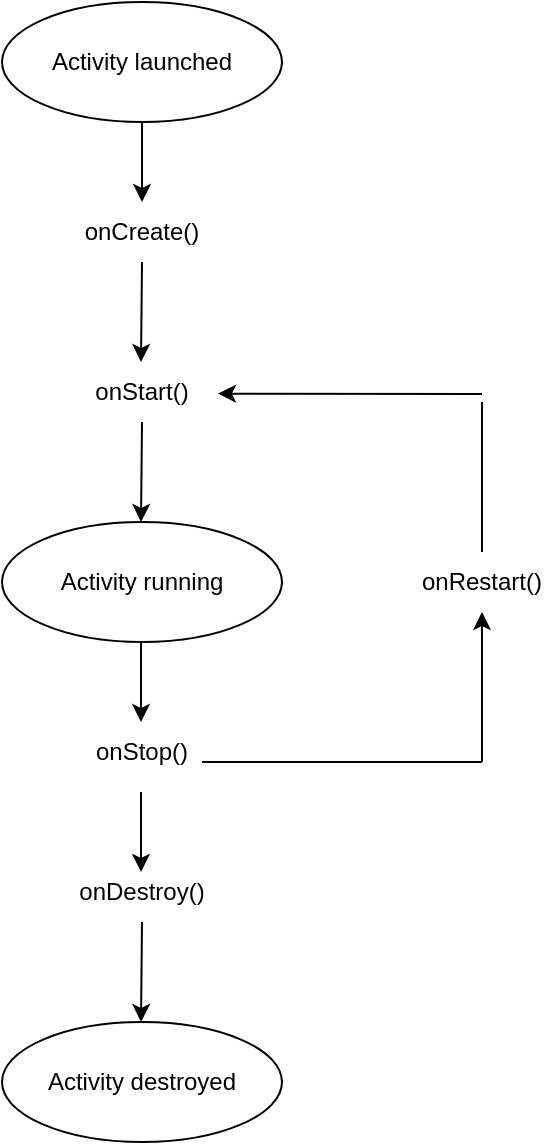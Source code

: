 <mxfile version="26.1.0">
  <diagram name="第 1 页" id="GKVlA3Yf4YcbFKZeoxxk">
    <mxGraphModel dx="620" dy="898" grid="1" gridSize="10" guides="1" tooltips="1" connect="1" arrows="1" fold="1" page="1" pageScale="1" pageWidth="827" pageHeight="1169" math="0" shadow="0">
      <root>
        <mxCell id="0" />
        <mxCell id="1" parent="0" />
        <mxCell id="lhvnYu_v4vNuFo9bR72b-1" value="Activity launched" style="ellipse;whiteSpace=wrap;html=1;" vertex="1" parent="1">
          <mxGeometry x="240" y="170" width="140" height="60" as="geometry" />
        </mxCell>
        <mxCell id="lhvnYu_v4vNuFo9bR72b-3" value="Activity running" style="ellipse;whiteSpace=wrap;html=1;" vertex="1" parent="1">
          <mxGeometry x="240" y="430" width="140" height="60" as="geometry" />
        </mxCell>
        <mxCell id="lhvnYu_v4vNuFo9bR72b-5" value="Activity destroyed" style="ellipse;whiteSpace=wrap;html=1;" vertex="1" parent="1">
          <mxGeometry x="240" y="680" width="140" height="60" as="geometry" />
        </mxCell>
        <mxCell id="lhvnYu_v4vNuFo9bR72b-6" value="onCreate()" style="text;html=1;align=center;verticalAlign=middle;whiteSpace=wrap;rounded=0;" vertex="1" parent="1">
          <mxGeometry x="280" y="270" width="60" height="30" as="geometry" />
        </mxCell>
        <mxCell id="lhvnYu_v4vNuFo9bR72b-7" value="onStart()" style="text;html=1;align=center;verticalAlign=middle;whiteSpace=wrap;rounded=0;" vertex="1" parent="1">
          <mxGeometry x="280" y="350" width="60" height="30" as="geometry" />
        </mxCell>
        <mxCell id="lhvnYu_v4vNuFo9bR72b-8" value="onStop()" style="text;html=1;align=center;verticalAlign=middle;whiteSpace=wrap;rounded=0;" vertex="1" parent="1">
          <mxGeometry x="280" y="530" width="60" height="30" as="geometry" />
        </mxCell>
        <mxCell id="lhvnYu_v4vNuFo9bR72b-9" value="onDestroy()" style="text;html=1;align=center;verticalAlign=middle;whiteSpace=wrap;rounded=0;" vertex="1" parent="1">
          <mxGeometry x="280" y="600" width="60" height="30" as="geometry" />
        </mxCell>
        <mxCell id="lhvnYu_v4vNuFo9bR72b-10" value="onRestart()" style="text;html=1;align=center;verticalAlign=middle;whiteSpace=wrap;rounded=0;" vertex="1" parent="1">
          <mxGeometry x="450" y="445" width="60" height="30" as="geometry" />
        </mxCell>
        <mxCell id="lhvnYu_v4vNuFo9bR72b-11" value="" style="endArrow=classic;html=1;rounded=0;exitX=0.5;exitY=1;exitDx=0;exitDy=0;entryX=0.5;entryY=0;entryDx=0;entryDy=0;" edge="1" parent="1" source="lhvnYu_v4vNuFo9bR72b-1" target="lhvnYu_v4vNuFo9bR72b-6">
          <mxGeometry width="50" height="50" relative="1" as="geometry">
            <mxPoint x="300" y="480" as="sourcePoint" />
            <mxPoint x="350" y="430" as="targetPoint" />
          </mxGeometry>
        </mxCell>
        <mxCell id="lhvnYu_v4vNuFo9bR72b-12" value="" style="endArrow=classic;html=1;rounded=0;entryX=1.133;entryY=0.527;entryDx=0;entryDy=0;entryPerimeter=0;" edge="1" parent="1" target="lhvnYu_v4vNuFo9bR72b-7">
          <mxGeometry width="50" height="50" relative="1" as="geometry">
            <mxPoint x="480" y="366" as="sourcePoint" />
            <mxPoint x="540" y="425" as="targetPoint" />
          </mxGeometry>
        </mxCell>
        <mxCell id="lhvnYu_v4vNuFo9bR72b-13" value="" style="endArrow=classic;html=1;rounded=0;exitX=0.5;exitY=1;exitDx=0;exitDy=0;entryX=0.5;entryY=0;entryDx=0;entryDy=0;" edge="1" parent="1" source="lhvnYu_v4vNuFo9bR72b-9">
          <mxGeometry width="50" height="50" relative="1" as="geometry">
            <mxPoint x="309.5" y="640" as="sourcePoint" />
            <mxPoint x="309.5" y="680" as="targetPoint" />
          </mxGeometry>
        </mxCell>
        <mxCell id="lhvnYu_v4vNuFo9bR72b-14" value="" style="endArrow=classic;html=1;rounded=0;exitX=0.5;exitY=1;exitDx=0;exitDy=0;entryX=0.5;entryY=0;entryDx=0;entryDy=0;" edge="1" parent="1">
          <mxGeometry width="50" height="50" relative="1" as="geometry">
            <mxPoint x="309.5" y="565" as="sourcePoint" />
            <mxPoint x="309.5" y="605" as="targetPoint" />
          </mxGeometry>
        </mxCell>
        <mxCell id="lhvnYu_v4vNuFo9bR72b-15" value="" style="endArrow=classic;html=1;rounded=0;exitX=0.5;exitY=1;exitDx=0;exitDy=0;entryX=0.5;entryY=0;entryDx=0;entryDy=0;" edge="1" parent="1">
          <mxGeometry width="50" height="50" relative="1" as="geometry">
            <mxPoint x="309.5" y="490" as="sourcePoint" />
            <mxPoint x="309.5" y="530" as="targetPoint" />
          </mxGeometry>
        </mxCell>
        <mxCell id="lhvnYu_v4vNuFo9bR72b-16" value="" style="endArrow=classic;html=1;rounded=0;exitX=0.5;exitY=1;exitDx=0;exitDy=0;entryX=0.5;entryY=0;entryDx=0;entryDy=0;" edge="1" parent="1" source="lhvnYu_v4vNuFo9bR72b-7">
          <mxGeometry width="50" height="50" relative="1" as="geometry">
            <mxPoint x="309.5" y="390" as="sourcePoint" />
            <mxPoint x="309.5" y="430" as="targetPoint" />
          </mxGeometry>
        </mxCell>
        <mxCell id="lhvnYu_v4vNuFo9bR72b-17" value="" style="endArrow=classic;html=1;rounded=0;exitX=0.5;exitY=1;exitDx=0;exitDy=0;entryX=0.5;entryY=0;entryDx=0;entryDy=0;" edge="1" parent="1" source="lhvnYu_v4vNuFo9bR72b-6">
          <mxGeometry width="50" height="50" relative="1" as="geometry">
            <mxPoint x="309.5" y="310" as="sourcePoint" />
            <mxPoint x="309.5" y="350" as="targetPoint" />
          </mxGeometry>
        </mxCell>
        <mxCell id="lhvnYu_v4vNuFo9bR72b-18" value="" style="endArrow=classic;html=1;rounded=0;entryX=0.5;entryY=1;entryDx=0;entryDy=0;" edge="1" parent="1" target="lhvnYu_v4vNuFo9bR72b-10">
          <mxGeometry width="50" height="50" relative="1" as="geometry">
            <mxPoint x="480" y="550" as="sourcePoint" />
            <mxPoint x="520" y="480" as="targetPoint" />
          </mxGeometry>
        </mxCell>
        <mxCell id="lhvnYu_v4vNuFo9bR72b-19" value="" style="endArrow=none;html=1;rounded=0;exitX=0.5;exitY=0;exitDx=0;exitDy=0;" edge="1" parent="1" source="lhvnYu_v4vNuFo9bR72b-10">
          <mxGeometry width="50" height="50" relative="1" as="geometry">
            <mxPoint x="380" y="300" as="sourcePoint" />
            <mxPoint x="480" y="370" as="targetPoint" />
          </mxGeometry>
        </mxCell>
        <mxCell id="lhvnYu_v4vNuFo9bR72b-20" value="" style="endArrow=none;html=1;rounded=0;" edge="1" parent="1">
          <mxGeometry width="50" height="50" relative="1" as="geometry">
            <mxPoint x="340" y="550" as="sourcePoint" />
            <mxPoint x="480" y="550" as="targetPoint" />
          </mxGeometry>
        </mxCell>
      </root>
    </mxGraphModel>
  </diagram>
</mxfile>
